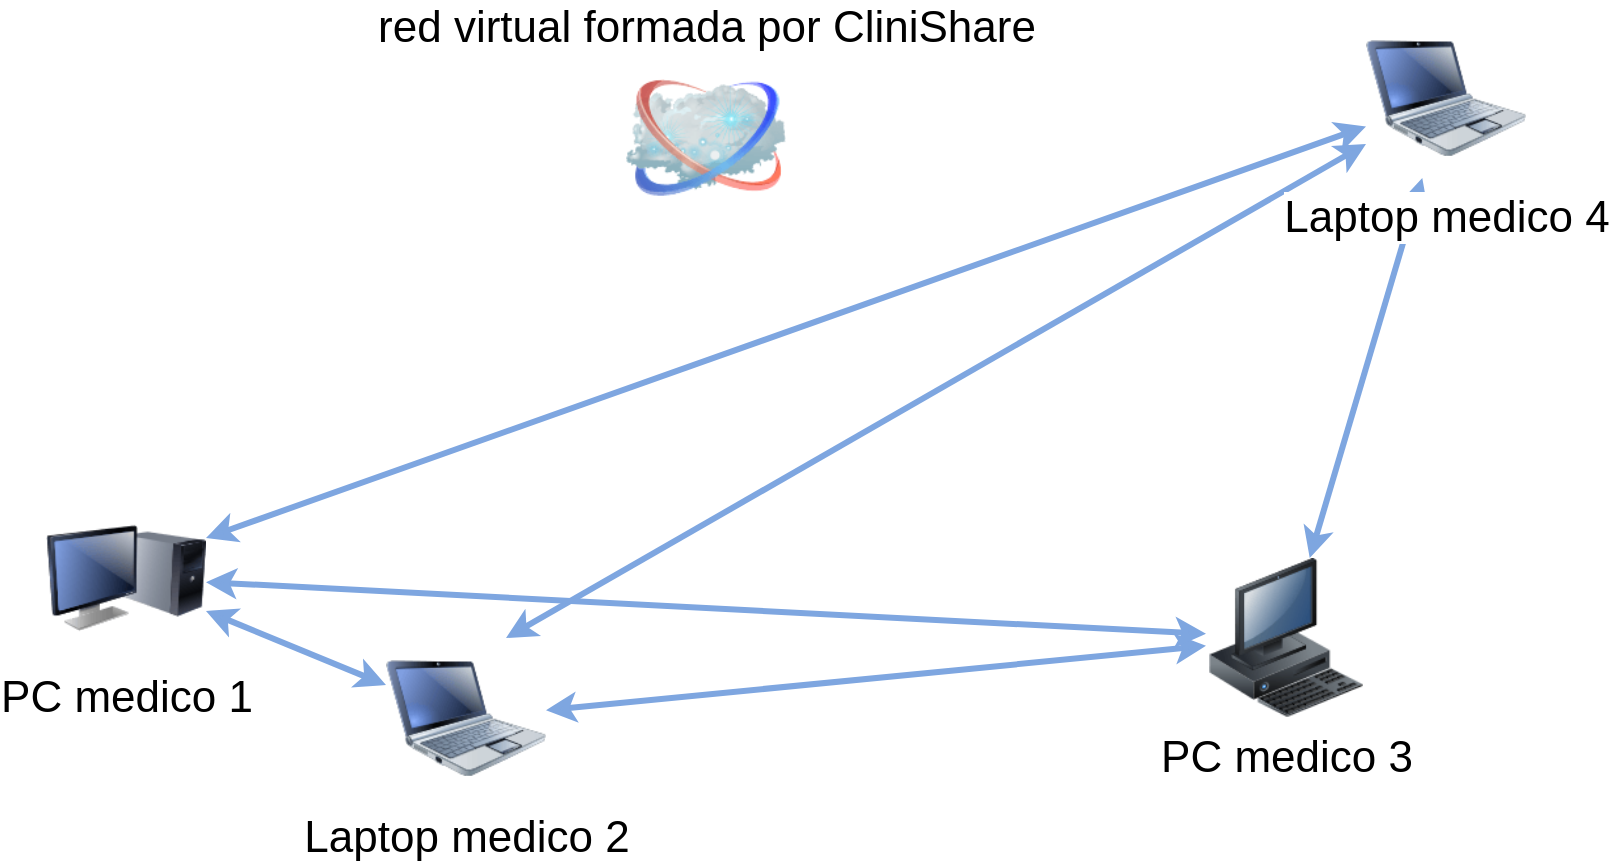 <mxfile version="20.3.6" type="device"><diagram name="Page-1" id="55a83fd1-7818-8e21-69c5-c3457e3827bb"><mxGraphModel dx="1490" dy="718" grid="1" gridSize="10" guides="1" tooltips="1" connect="1" arrows="1" fold="1" page="1" pageScale="1" pageWidth="1100" pageHeight="850" background="none" math="0" shadow="0"><root><mxCell id="0"/><mxCell id="1" parent="0"/><mxCell id="a3UdY1J0LFgYQ6Qgy92o-11" value="red virtual formada por CliniShare" style="image;html=1;labelBackgroundColor=#ffffff;image=img/lib/clip_art/networking/Cloud_128x128.png;rounded=1;shadow=0;comic=0;strokeWidth=2;fontSize=22;labelPosition=center;verticalLabelPosition=top;align=center;verticalAlign=bottom;" vertex="1" parent="1"><mxGeometry x="460" y="440" width="80" height="80" as="geometry"/></mxCell><mxCell id="a3UdY1J0LFgYQ6Qgy92o-22" value="" style="endArrow=classic;startArrow=classic;html=1;rounded=0;strokeWidth=3;strokeColor=#7EA6E0;" edge="1" parent="1" source="a3UdY1J0LFgYQ6Qgy92o-10" target="a3UdY1J0LFgYQ6Qgy92o-7"><mxGeometry width="50" height="50" relative="1" as="geometry"><mxPoint x="390" y="470" as="sourcePoint"/><mxPoint x="440" y="420" as="targetPoint"/></mxGeometry></mxCell><mxCell id="a3UdY1J0LFgYQ6Qgy92o-23" value="" style="endArrow=classic;startArrow=classic;html=1;rounded=0;strokeWidth=3;strokeColor=#7EA6E0;" edge="1" parent="1" source="a3UdY1J0LFgYQ6Qgy92o-8" target="a3UdY1J0LFgYQ6Qgy92o-10"><mxGeometry width="50" height="50" relative="1" as="geometry"><mxPoint x="350" y="763.529" as="sourcePoint"/><mxPoint x="260" y="726.471" as="targetPoint"/></mxGeometry></mxCell><mxCell id="a3UdY1J0LFgYQ6Qgy92o-24" value="" style="endArrow=classic;startArrow=classic;html=1;rounded=0;strokeWidth=3;strokeColor=#7EA6E0;" edge="1" parent="1" source="a3UdY1J0LFgYQ6Qgy92o-9" target="a3UdY1J0LFgYQ6Qgy92o-8"><mxGeometry width="50" height="50" relative="1" as="geometry"><mxPoint x="760" y="743.902" as="sourcePoint"/><mxPoint x="430" y="776.098" as="targetPoint"/></mxGeometry></mxCell><mxCell id="a3UdY1J0LFgYQ6Qgy92o-25" value="" style="endArrow=classic;startArrow=classic;html=1;rounded=0;strokeWidth=3;strokeColor=#7EA6E0;entryX=0.75;entryY=0;entryDx=0;entryDy=0;" edge="1" parent="1" source="a3UdY1J0LFgYQ6Qgy92o-9" target="a3UdY1J0LFgYQ6Qgy92o-10"><mxGeometry width="50" height="50" relative="1" as="geometry"><mxPoint x="868.148" y="510" as="sourcePoint"/><mxPoint x="811.852" y="700" as="targetPoint"/></mxGeometry></mxCell><mxCell id="a3UdY1J0LFgYQ6Qgy92o-26" value="" style="endArrow=classic;startArrow=classic;html=1;rounded=0;strokeWidth=3;strokeColor=#7EA6E0;" edge="1" parent="1" source="a3UdY1J0LFgYQ6Qgy92o-8" target="a3UdY1J0LFgYQ6Qgy92o-7"><mxGeometry width="50" height="50" relative="1" as="geometry"><mxPoint x="840" y="497.451" as="sourcePoint"/><mxPoint x="370" y="820" as="targetPoint"/></mxGeometry></mxCell><mxCell id="a3UdY1J0LFgYQ6Qgy92o-27" value="" style="endArrow=classic;startArrow=classic;html=1;rounded=0;strokeWidth=3;strokeColor=#7EA6E0;entryX=1;entryY=0.25;entryDx=0;entryDy=0;" edge="1" parent="1" source="a3UdY1J0LFgYQ6Qgy92o-9" target="a3UdY1J0LFgYQ6Qgy92o-7"><mxGeometry width="50" height="50" relative="1" as="geometry"><mxPoint x="350" y="763.529" as="sourcePoint"/><mxPoint x="260" y="726.471" as="targetPoint"/></mxGeometry></mxCell><mxCell id="a3UdY1J0LFgYQ6Qgy92o-7" value="PC medico 1" style="image;html=1;labelBackgroundColor=#ffffff;image=img/lib/clip_art/computers/Monitor_Tower_128x128.png;rounded=1;shadow=0;comic=0;strokeWidth=2;fontSize=22" vertex="1" parent="1"><mxGeometry x="170" y="660" width="80" height="80" as="geometry"/></mxCell><mxCell id="a3UdY1J0LFgYQ6Qgy92o-8" value="PC medico 3" style="image;html=1;labelBackgroundColor=#ffffff;image=img/lib/clip_art/computers/Workstation_128x128.png;rounded=1;shadow=0;comic=0;strokeWidth=2;fontSize=22" vertex="1" parent="1"><mxGeometry x="750" y="690" width="80" height="80" as="geometry"/></mxCell><mxCell id="a3UdY1J0LFgYQ6Qgy92o-9" value="Laptop medico 4" style="image;html=1;labelBackgroundColor=#ffffff;image=img/lib/clip_art/computers/Netbook_128x128.png;rounded=1;shadow=0;comic=0;strokeColor=#000000;strokeWidth=2;fillColor=#FFFFFF;fontSize=22;fontColor=#000000;" vertex="1" parent="1"><mxGeometry x="830" y="420" width="80" height="80" as="geometry"/></mxCell><mxCell id="a3UdY1J0LFgYQ6Qgy92o-10" value="Laptop medico 2" style="image;html=1;labelBackgroundColor=#ffffff;image=img/lib/clip_art/computers/Netbook_128x128.png;rounded=1;shadow=0;comic=0;strokeWidth=2;fontSize=22" vertex="1" parent="1"><mxGeometry x="340" y="730" width="80" height="80" as="geometry"/></mxCell></root></mxGraphModel></diagram></mxfile>
